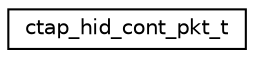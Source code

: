digraph "Graphical Class Hierarchy"
{
 // LATEX_PDF_SIZE
  edge [fontname="Helvetica",fontsize="10",labelfontname="Helvetica",labelfontsize="10"];
  node [fontname="Helvetica",fontsize="10",shape=record];
  rankdir="LR";
  Node0 [label="ctap_hid_cont_pkt_t",height=0.2,width=0.4,color="black", fillcolor="white", style="filled",URL="$structctap__hid__cont__pkt__t.html",tooltip="CTAP_HID continuation packet struct."];
}
